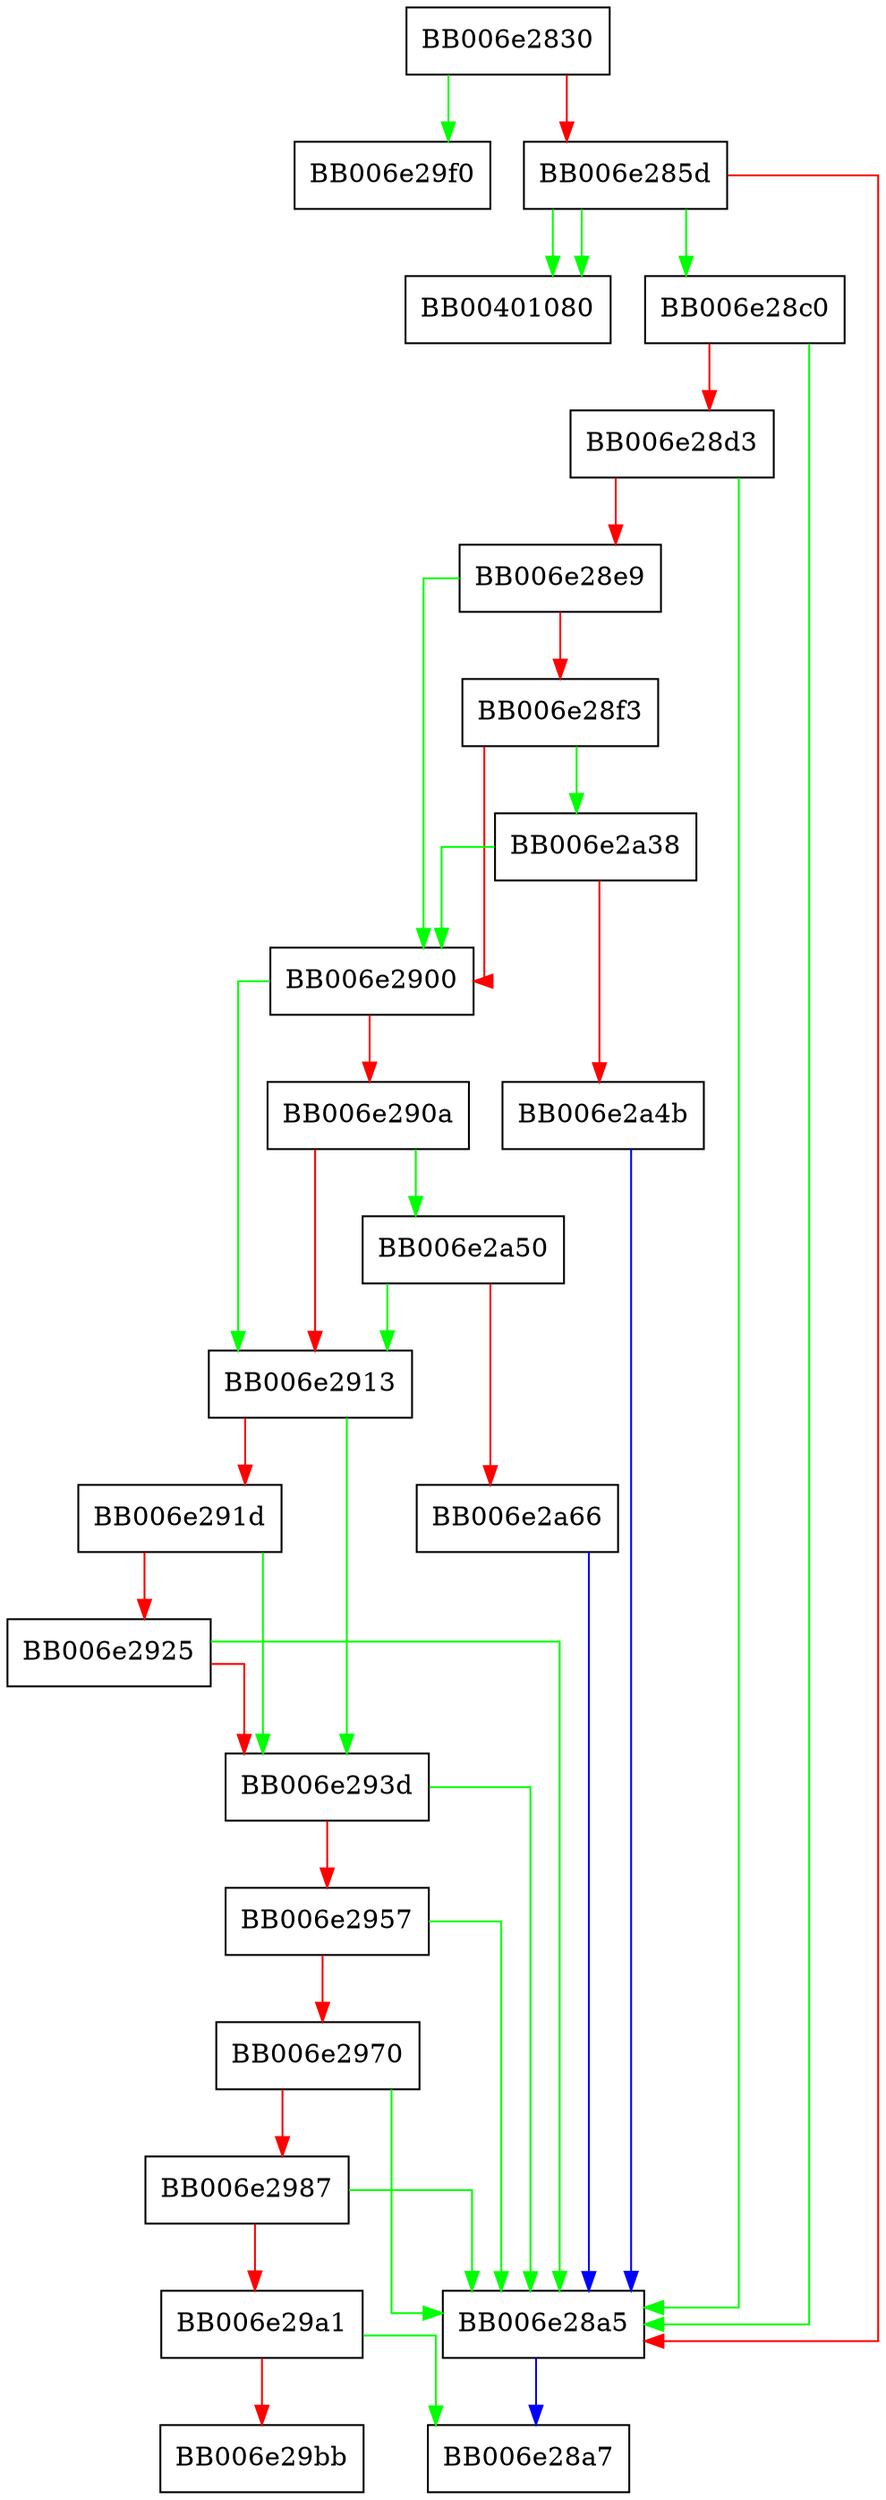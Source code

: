 digraph ossl_drbg_hmac_init {
  node [shape="box"];
  graph [splines=ortho];
  BB006e2830 -> BB006e29f0 [color="green"];
  BB006e2830 -> BB006e285d [color="red"];
  BB006e285d -> BB00401080 [color="green"];
  BB006e285d -> BB00401080 [color="green"];
  BB006e285d -> BB006e28c0 [color="green"];
  BB006e285d -> BB006e28a5 [color="red"];
  BB006e28a5 -> BB006e28a7 [color="blue"];
  BB006e28c0 -> BB006e28a5 [color="green"];
  BB006e28c0 -> BB006e28d3 [color="red"];
  BB006e28d3 -> BB006e28a5 [color="green"];
  BB006e28d3 -> BB006e28e9 [color="red"];
  BB006e28e9 -> BB006e2900 [color="green"];
  BB006e28e9 -> BB006e28f3 [color="red"];
  BB006e28f3 -> BB006e2a38 [color="green"];
  BB006e28f3 -> BB006e2900 [color="red"];
  BB006e2900 -> BB006e2913 [color="green"];
  BB006e2900 -> BB006e290a [color="red"];
  BB006e290a -> BB006e2a50 [color="green"];
  BB006e290a -> BB006e2913 [color="red"];
  BB006e2913 -> BB006e293d [color="green"];
  BB006e2913 -> BB006e291d [color="red"];
  BB006e291d -> BB006e293d [color="green"];
  BB006e291d -> BB006e2925 [color="red"];
  BB006e2925 -> BB006e28a5 [color="green"];
  BB006e2925 -> BB006e293d [color="red"];
  BB006e293d -> BB006e28a5 [color="green"];
  BB006e293d -> BB006e2957 [color="red"];
  BB006e2957 -> BB006e28a5 [color="green"];
  BB006e2957 -> BB006e2970 [color="red"];
  BB006e2970 -> BB006e28a5 [color="green"];
  BB006e2970 -> BB006e2987 [color="red"];
  BB006e2987 -> BB006e28a5 [color="green"];
  BB006e2987 -> BB006e29a1 [color="red"];
  BB006e29a1 -> BB006e28a7 [color="green"];
  BB006e29a1 -> BB006e29bb [color="red"];
  BB006e2a38 -> BB006e2900 [color="green"];
  BB006e2a38 -> BB006e2a4b [color="red"];
  BB006e2a4b -> BB006e28a5 [color="blue"];
  BB006e2a50 -> BB006e2913 [color="green"];
  BB006e2a50 -> BB006e2a66 [color="red"];
  BB006e2a66 -> BB006e28a5 [color="blue"];
}